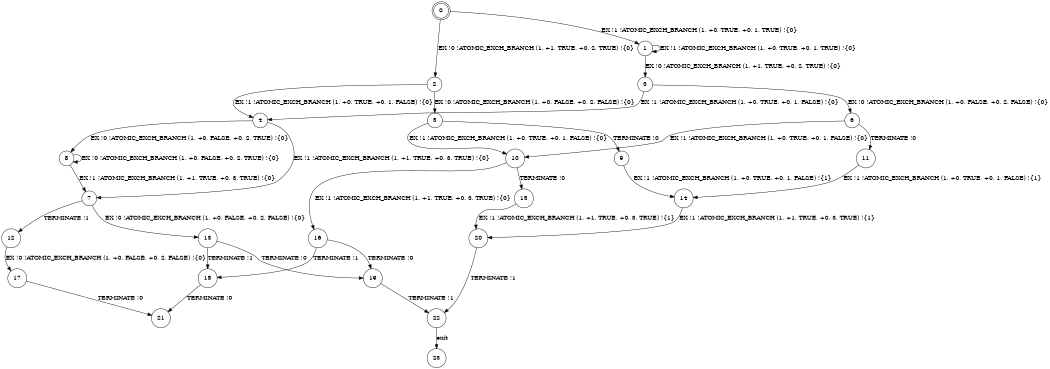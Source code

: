 digraph BCG {
size = "7, 10.5";
center = TRUE;
node [shape = circle];
0 [peripheries = 2];
0 -> 1 [label = "EX !1 !ATOMIC_EXCH_BRANCH (1, +0, TRUE, +0, 1, TRUE) !{0}"];
0 -> 2 [label = "EX !0 !ATOMIC_EXCH_BRANCH (1, +1, TRUE, +0, 2, TRUE) !{0}"];
1 -> 3 [label = "EX !0 !ATOMIC_EXCH_BRANCH (1, +1, TRUE, +0, 2, TRUE) !{0}"];
1 -> 1 [label = "EX !1 !ATOMIC_EXCH_BRANCH (1, +0, TRUE, +0, 1, TRUE) !{0}"];
2 -> 4 [label = "EX !1 !ATOMIC_EXCH_BRANCH (1, +0, TRUE, +0, 1, FALSE) !{0}"];
2 -> 5 [label = "EX !0 !ATOMIC_EXCH_BRANCH (1, +0, FALSE, +0, 2, FALSE) !{0}"];
3 -> 4 [label = "EX !1 !ATOMIC_EXCH_BRANCH (1, +0, TRUE, +0, 1, FALSE) !{0}"];
3 -> 6 [label = "EX !0 !ATOMIC_EXCH_BRANCH (1, +0, FALSE, +0, 2, FALSE) !{0}"];
4 -> 7 [label = "EX !1 !ATOMIC_EXCH_BRANCH (1, +1, TRUE, +0, 3, TRUE) !{0}"];
4 -> 8 [label = "EX !0 !ATOMIC_EXCH_BRANCH (1, +0, FALSE, +0, 2, TRUE) !{0}"];
5 -> 9 [label = "TERMINATE !0"];
5 -> 10 [label = "EX !1 !ATOMIC_EXCH_BRANCH (1, +0, TRUE, +0, 1, FALSE) !{0}"];
6 -> 11 [label = "TERMINATE !0"];
6 -> 10 [label = "EX !1 !ATOMIC_EXCH_BRANCH (1, +0, TRUE, +0, 1, FALSE) !{0}"];
7 -> 12 [label = "TERMINATE !1"];
7 -> 13 [label = "EX !0 !ATOMIC_EXCH_BRANCH (1, +0, FALSE, +0, 2, FALSE) !{0}"];
8 -> 7 [label = "EX !1 !ATOMIC_EXCH_BRANCH (1, +1, TRUE, +0, 3, TRUE) !{0}"];
8 -> 8 [label = "EX !0 !ATOMIC_EXCH_BRANCH (1, +0, FALSE, +0, 2, TRUE) !{0}"];
9 -> 14 [label = "EX !1 !ATOMIC_EXCH_BRANCH (1, +0, TRUE, +0, 1, FALSE) !{1}"];
10 -> 15 [label = "TERMINATE !0"];
10 -> 16 [label = "EX !1 !ATOMIC_EXCH_BRANCH (1, +1, TRUE, +0, 3, TRUE) !{0}"];
11 -> 14 [label = "EX !1 !ATOMIC_EXCH_BRANCH (1, +0, TRUE, +0, 1, FALSE) !{1}"];
12 -> 17 [label = "EX !0 !ATOMIC_EXCH_BRANCH (1, +0, FALSE, +0, 2, FALSE) !{0}"];
13 -> 18 [label = "TERMINATE !1"];
13 -> 19 [label = "TERMINATE !0"];
14 -> 20 [label = "EX !1 !ATOMIC_EXCH_BRANCH (1, +1, TRUE, +0, 3, TRUE) !{1}"];
15 -> 20 [label = "EX !1 !ATOMIC_EXCH_BRANCH (1, +1, TRUE, +0, 3, TRUE) !{1}"];
16 -> 18 [label = "TERMINATE !1"];
16 -> 19 [label = "TERMINATE !0"];
17 -> 21 [label = "TERMINATE !0"];
18 -> 21 [label = "TERMINATE !0"];
19 -> 22 [label = "TERMINATE !1"];
20 -> 22 [label = "TERMINATE !1"];
22 -> 23 [label = "exit"];
}
